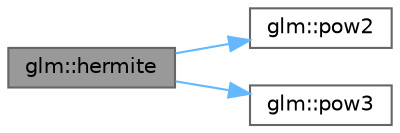digraph "glm::hermite"
{
 // LATEX_PDF_SIZE
  bgcolor="transparent";
  edge [fontname=Helvetica,fontsize=10,labelfontname=Helvetica,labelfontsize=10];
  node [fontname=Helvetica,fontsize=10,shape=box,height=0.2,width=0.4];
  rankdir="LR";
  Node1 [id="Node000001",label="glm::hermite",height=0.2,width=0.4,color="gray40", fillcolor="grey60", style="filled", fontcolor="black",tooltip=" "];
  Node1 -> Node2 [id="edge5_Node000001_Node000002",color="steelblue1",style="solid",tooltip=" "];
  Node2 [id="Node000002",label="glm::pow2",height=0.2,width=0.4,color="grey40", fillcolor="white", style="filled",URL="$namespaceglm.html#a21d473793b5c7308fa14176d24f6061f",tooltip=" "];
  Node1 -> Node3 [id="edge6_Node000001_Node000003",color="steelblue1",style="solid",tooltip=" "];
  Node3 [id="Node000003",label="glm::pow3",height=0.2,width=0.4,color="grey40", fillcolor="white", style="filled",URL="$namespaceglm.html#ade5a4393fe0ddfa2194642f7c9932b2d",tooltip=" "];
}
